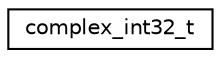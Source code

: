 digraph "Graphical Class Hierarchy"
{
 // LATEX_PDF_SIZE
  edge [fontname="Helvetica",fontsize="10",labelfontname="Helvetica",labelfontsize="10"];
  node [fontname="Helvetica",fontsize="10",shape=record];
  rankdir="LR";
  Node0 [label="complex_int32_t",height=0.2,width=0.4,color="black", fillcolor="white", style="filled",URL="$structcomplex__int32__t.html",tooltip="Defines 64-bit complex structure; both real part and image part have 32 bit width."];
}
